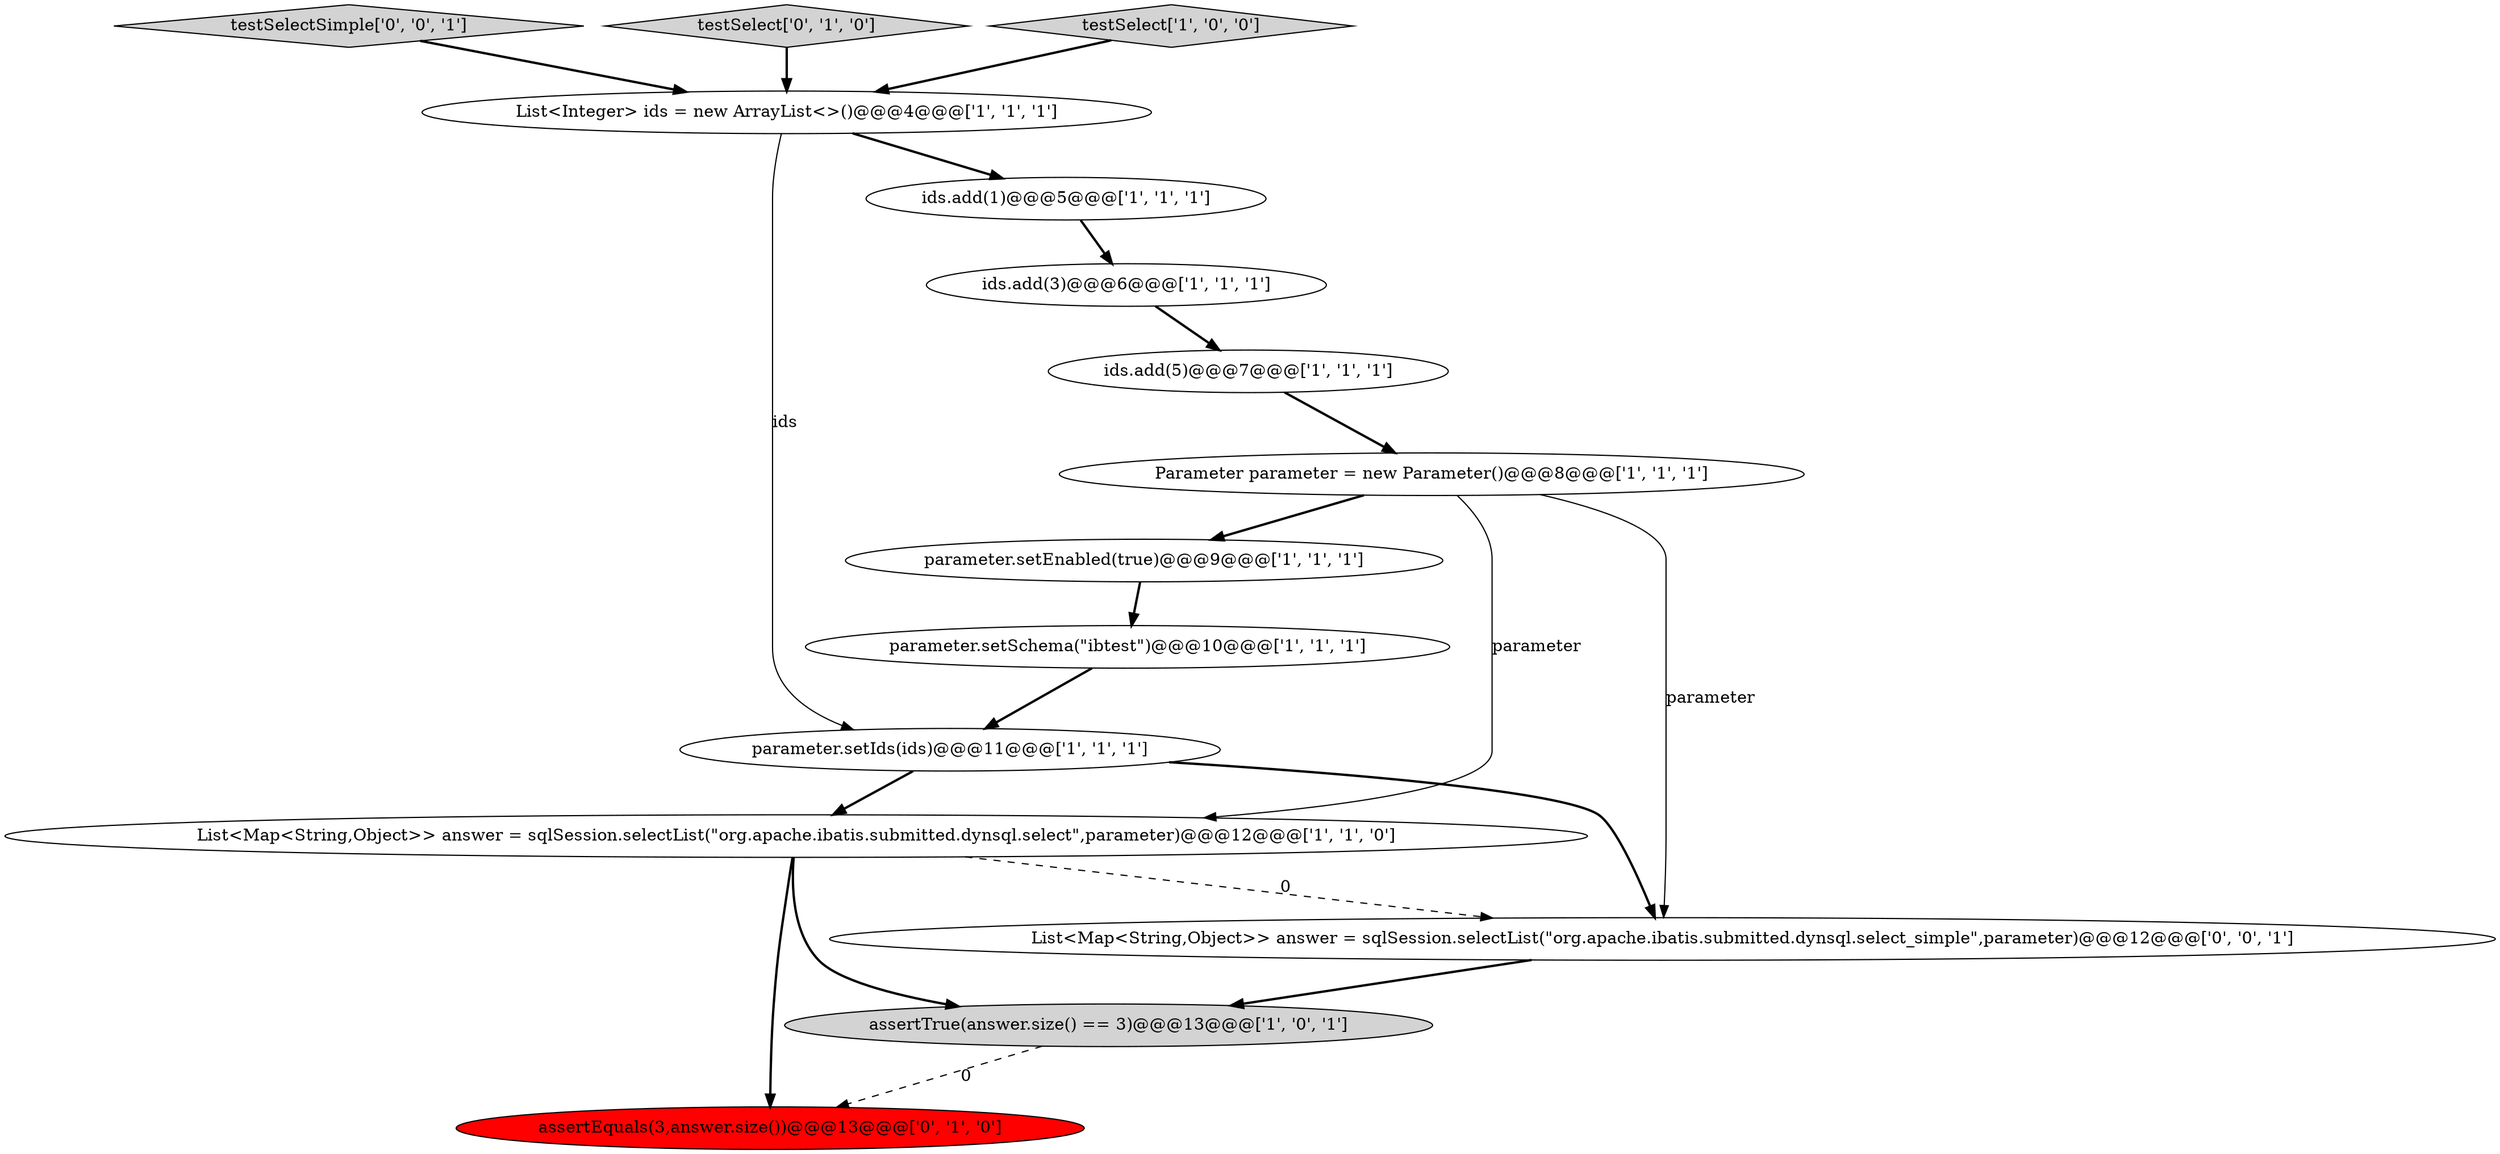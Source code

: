 digraph {
14 [style = filled, label = "testSelectSimple['0', '0', '1']", fillcolor = lightgray, shape = diamond image = "AAA0AAABBB3BBB"];
2 [style = filled, label = "List<Map<String,Object>> answer = sqlSession.selectList(\"org.apache.ibatis.submitted.dynsql.select\",parameter)@@@12@@@['1', '1', '0']", fillcolor = white, shape = ellipse image = "AAA0AAABBB1BBB"];
3 [style = filled, label = "ids.add(3)@@@6@@@['1', '1', '1']", fillcolor = white, shape = ellipse image = "AAA0AAABBB1BBB"];
6 [style = filled, label = "ids.add(5)@@@7@@@['1', '1', '1']", fillcolor = white, shape = ellipse image = "AAA0AAABBB1BBB"];
7 [style = filled, label = "assertTrue(answer.size() == 3)@@@13@@@['1', '0', '1']", fillcolor = lightgray, shape = ellipse image = "AAA0AAABBB1BBB"];
10 [style = filled, label = "parameter.setSchema(\"ibtest\")@@@10@@@['1', '1', '1']", fillcolor = white, shape = ellipse image = "AAA0AAABBB1BBB"];
11 [style = filled, label = "testSelect['0', '1', '0']", fillcolor = lightgray, shape = diamond image = "AAA0AAABBB2BBB"];
9 [style = filled, label = "List<Integer> ids = new ArrayList<>()@@@4@@@['1', '1', '1']", fillcolor = white, shape = ellipse image = "AAA0AAABBB1BBB"];
5 [style = filled, label = "ids.add(1)@@@5@@@['1', '1', '1']", fillcolor = white, shape = ellipse image = "AAA0AAABBB1BBB"];
12 [style = filled, label = "assertEquals(3,answer.size())@@@13@@@['0', '1', '0']", fillcolor = red, shape = ellipse image = "AAA1AAABBB2BBB"];
4 [style = filled, label = "parameter.setIds(ids)@@@11@@@['1', '1', '1']", fillcolor = white, shape = ellipse image = "AAA0AAABBB1BBB"];
1 [style = filled, label = "parameter.setEnabled(true)@@@9@@@['1', '1', '1']", fillcolor = white, shape = ellipse image = "AAA0AAABBB1BBB"];
0 [style = filled, label = "Parameter parameter = new Parameter()@@@8@@@['1', '1', '1']", fillcolor = white, shape = ellipse image = "AAA0AAABBB1BBB"];
8 [style = filled, label = "testSelect['1', '0', '0']", fillcolor = lightgray, shape = diamond image = "AAA0AAABBB1BBB"];
13 [style = filled, label = "List<Map<String,Object>> answer = sqlSession.selectList(\"org.apache.ibatis.submitted.dynsql.select_simple\",parameter)@@@12@@@['0', '0', '1']", fillcolor = white, shape = ellipse image = "AAA0AAABBB3BBB"];
9->5 [style = bold, label=""];
5->3 [style = bold, label=""];
0->2 [style = solid, label="parameter"];
7->12 [style = dashed, label="0"];
3->6 [style = bold, label=""];
14->9 [style = bold, label=""];
6->0 [style = bold, label=""];
0->13 [style = solid, label="parameter"];
4->2 [style = bold, label=""];
2->7 [style = bold, label=""];
9->4 [style = solid, label="ids"];
1->10 [style = bold, label=""];
11->9 [style = bold, label=""];
13->7 [style = bold, label=""];
0->1 [style = bold, label=""];
2->13 [style = dashed, label="0"];
2->12 [style = bold, label=""];
4->13 [style = bold, label=""];
8->9 [style = bold, label=""];
10->4 [style = bold, label=""];
}
